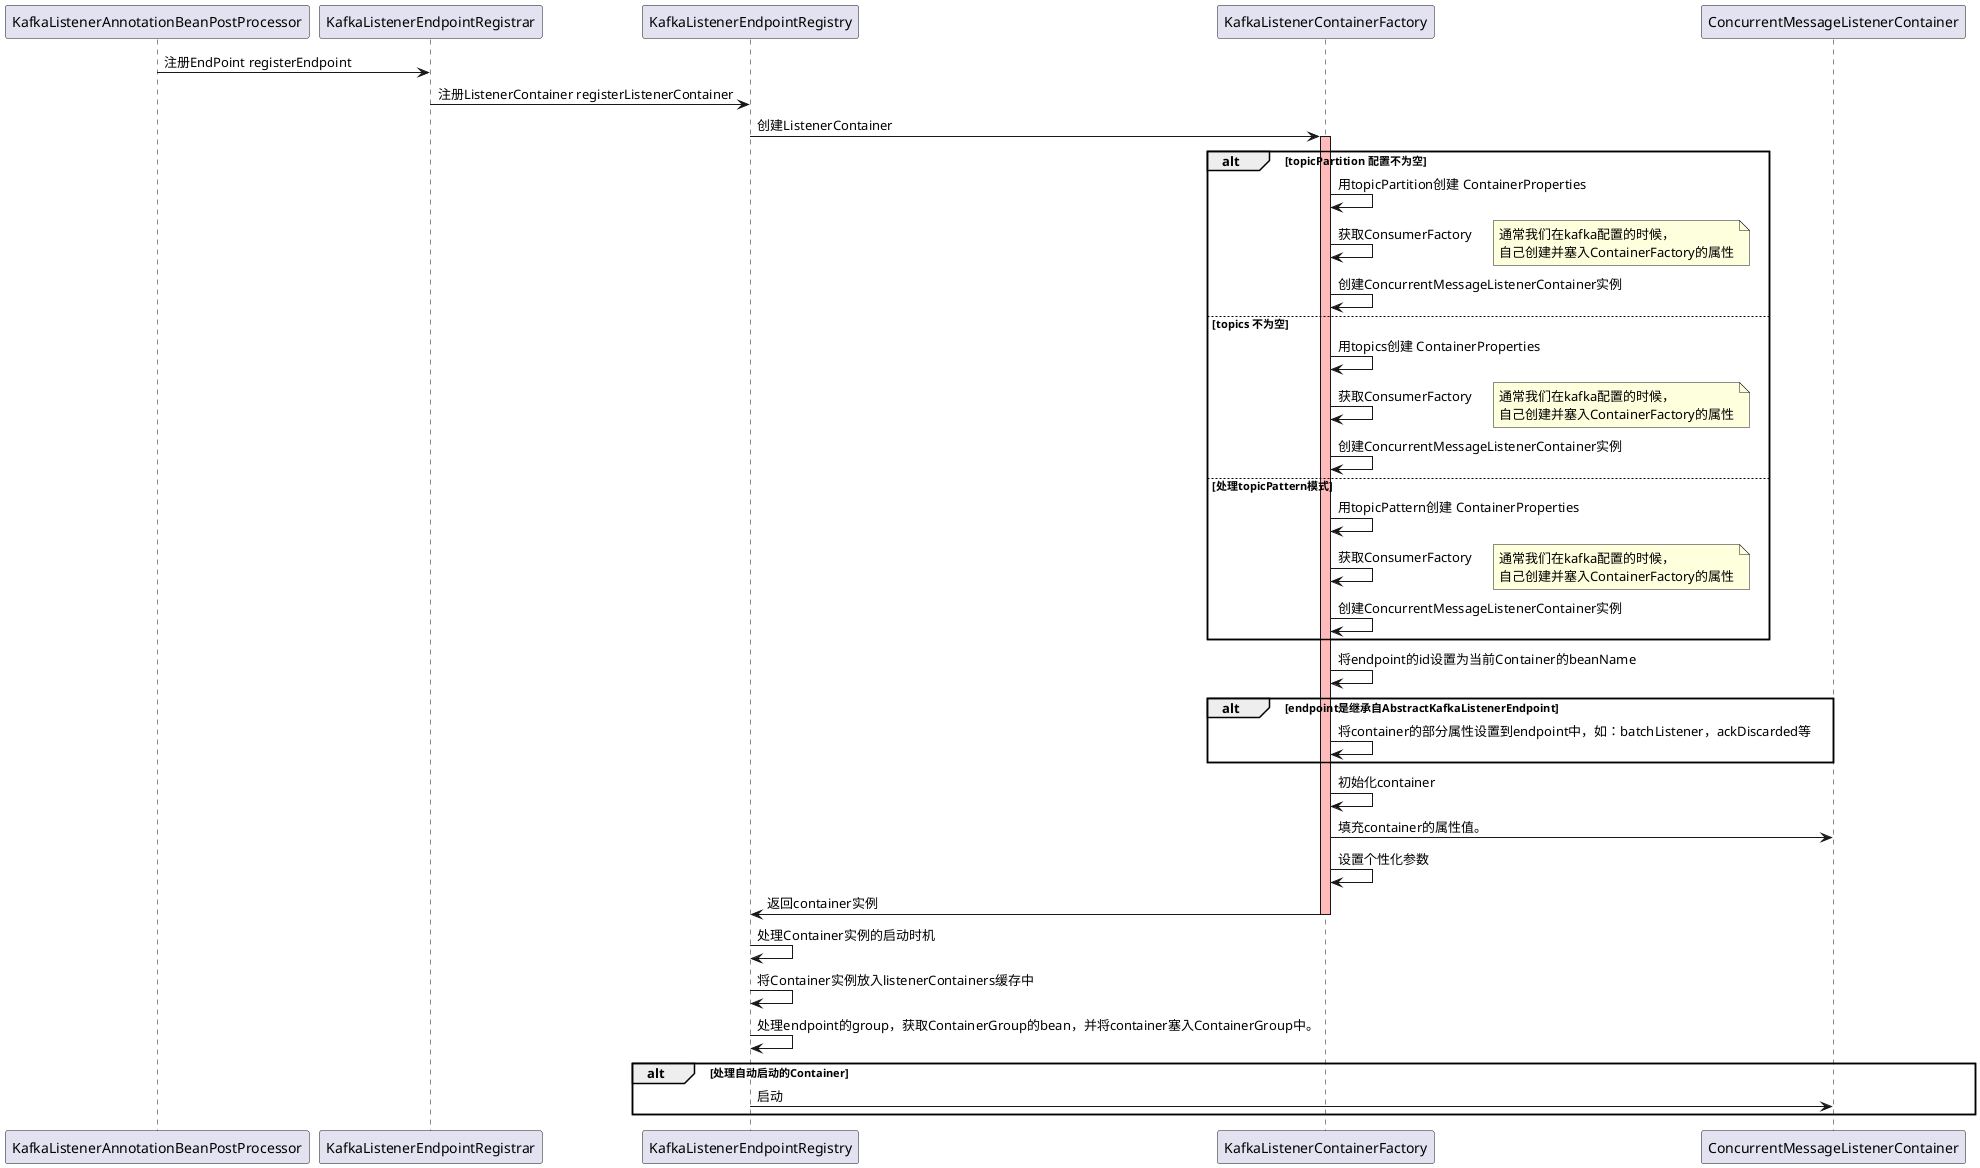 @startuml



participant KafkaListenerAnnotationBeanPostProcessor
participant KafkaListenerEndpointRegistrar
participant KafkaListenerEndpointRegistry
participant KafkaListenerContainerFactory
KafkaListenerAnnotationBeanPostProcessor -> KafkaListenerEndpointRegistrar : 注册EndPoint registerEndpoint

KafkaListenerEndpointRegistrar -> KafkaListenerEndpointRegistry : 注册ListenerContainer registerListenerContainer

KafkaListenerEndpointRegistry -> KafkaListenerContainerFactory : 创建ListenerContainer
activate KafkaListenerContainerFactory #FFBBBB
    alt topicPartition 配置不为空
        KafkaListenerContainerFactory->KafkaListenerContainerFactory : 用topicPartition创建 ContainerProperties
        KafkaListenerContainerFactory->KafkaListenerContainerFactory : 获取ConsumerFactory
        note right : 通常我们在kafka配置的时候，\n自己创建并塞入ContainerFactory的属性
        KafkaListenerContainerFactory->KafkaListenerContainerFactory : 创建ConcurrentMessageListenerContainer实例
    else topics 不为空
        KafkaListenerContainerFactory->KafkaListenerContainerFactory : 用topics创建 ContainerProperties
        KafkaListenerContainerFactory->KafkaListenerContainerFactory : 获取ConsumerFactory
        note right : 通常我们在kafka配置的时候，\n自己创建并塞入ContainerFactory的属性
        KafkaListenerContainerFactory->KafkaListenerContainerFactory : 创建ConcurrentMessageListenerContainer实例
    else 处理topicPattern模式
    KafkaListenerContainerFactory->KafkaListenerContainerFactory : 用topicPattern创建 ContainerProperties
        KafkaListenerContainerFactory->KafkaListenerContainerFactory : 获取ConsumerFactory
        note right : 通常我们在kafka配置的时候，\n自己创建并塞入ContainerFactory的属性
        KafkaListenerContainerFactory->KafkaListenerContainerFactory : 创建ConcurrentMessageListenerContainer实例
    end
    KafkaListenerContainerFactory -> KafkaListenerContainerFactory : 将endpoint的id设置为当前Container的beanName
    alt endpoint是继承自AbstractKafkaListenerEndpoint
    KafkaListenerContainerFactory -> KafkaListenerContainerFactory : 将container的部分属性设置到endpoint中，如：batchListener，ackDiscarded等
    end 

    activate KafkaListenerContainerFactory #AAAAAA
    KafkaListenerContainerFactory -> KafkaListenerContainerFactory : 初始化container
    KafkaListenerContainerFactory -> ConcurrentMessageListenerContainer : 填充container的属性值。
    KafkaListenerContainerFactory -> KafkaListenerContainerFactory : 设置个性化参数
    KafkaListenerContainerFactory -> KafkaListenerEndpointRegistry : 返回container实例
    deactivate
deactivate KafkaListenerContainerFactory
KafkaListenerEndpointRegistry -> KafkaListenerEndpointRegistry : 处理Container实例的启动时机
KafkaListenerEndpointRegistry -> KafkaListenerEndpointRegistry : 将Container实例放入listenerContainers缓存中
KafkaListenerEndpointRegistry -> KafkaListenerEndpointRegistry : 处理endpoint的group，获取ContainerGroup的bean，并将container塞入ContainerGroup中。
alt 处理自动启动的Container
    KafkaListenerEndpointRegistry-> ConcurrentMessageListenerContainer : 启动
end
@enduml

